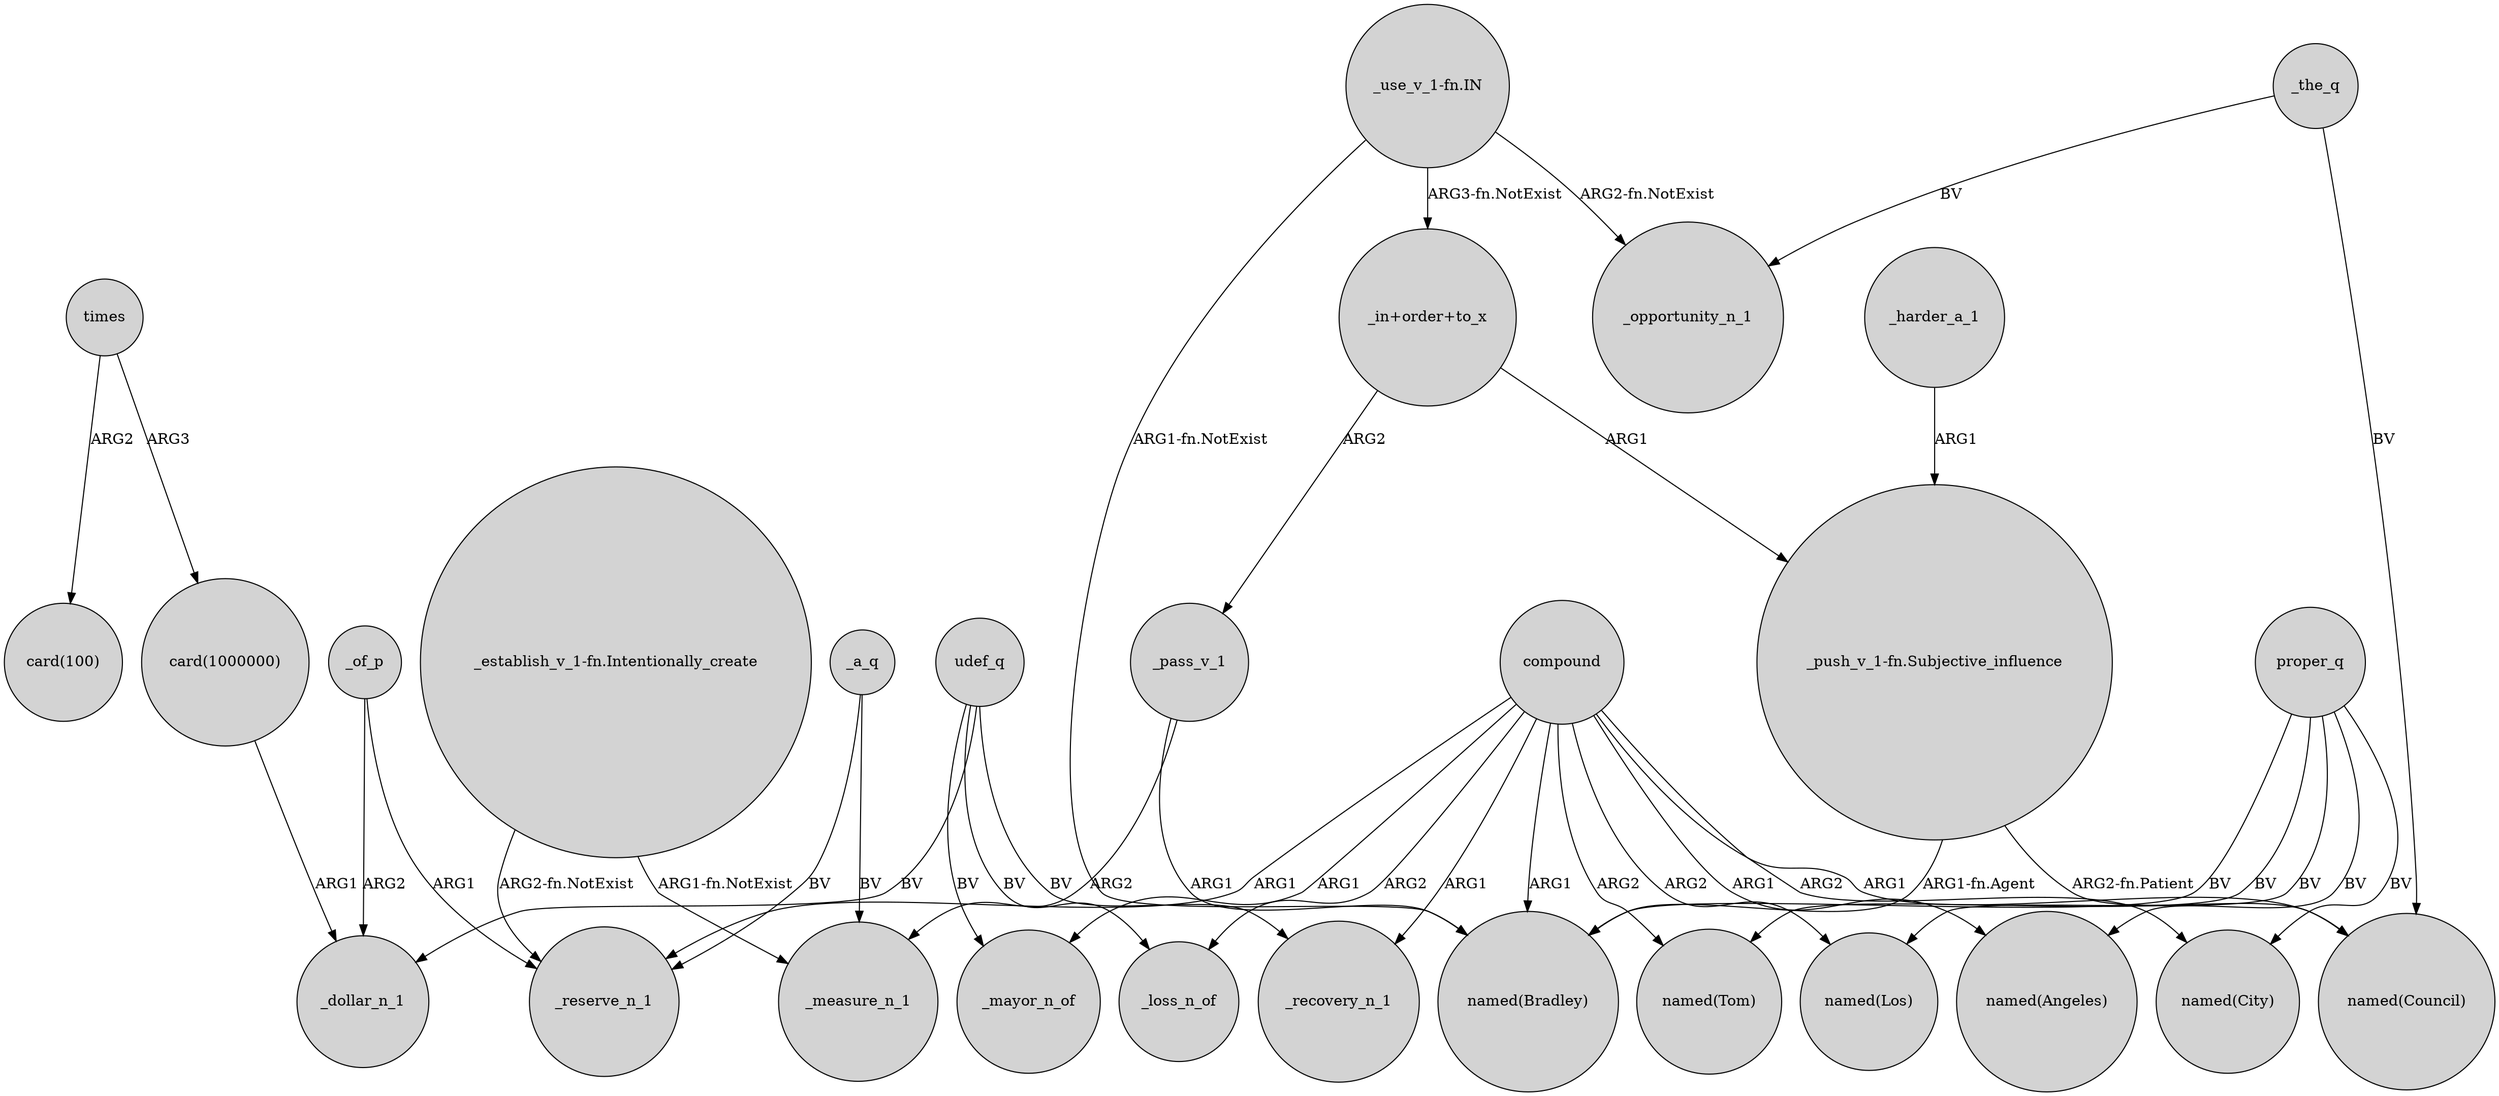 digraph {
	node [shape=circle style=filled]
	"card(1000000)" -> _dollar_n_1 [label=ARG1]
	"_push_v_1-fn.Subjective_influence" -> "named(Bradley)" [label="ARG1-fn.Agent"]
	"_push_v_1-fn.Subjective_influence" -> "named(Council)" [label="ARG2-fn.Patient"]
	_pass_v_1 -> "named(Bradley)" [label=ARG1]
	times -> "card(100)" [label=ARG2]
	_pass_v_1 -> _measure_n_1 [label=ARG2]
	compound -> _mayor_n_of [label=ARG1]
	compound -> "named(Los)" [label=ARG2]
	"_use_v_1-fn.IN" -> _opportunity_n_1 [label="ARG2-fn.NotExist"]
	"_use_v_1-fn.IN" -> "_in+order+to_x" [label="ARG3-fn.NotExist"]
	proper_q -> "named(Los)" [label=BV]
	compound -> "named(City)" [label=ARG2]
	_a_q -> _reserve_n_1 [label=BV]
	udef_q -> _mayor_n_of [label=BV]
	compound -> "named(Bradley)" [label=ARG1]
	"_use_v_1-fn.IN" -> "named(Bradley)" [label="ARG1-fn.NotExist"]
	compound -> "named(Angeles)" [label=ARG1]
	_the_q -> "named(Council)" [label=BV]
	proper_q -> "named(Bradley)" [label=BV]
	_a_q -> _measure_n_1 [label=BV]
	"_in+order+to_x" -> "_push_v_1-fn.Subjective_influence" [label=ARG1]
	compound -> _reserve_n_1 [label=ARG1]
	times -> "card(1000000)" [label=ARG3]
	_the_q -> _opportunity_n_1 [label=BV]
	proper_q -> "named(City)" [label=BV]
	"_in+order+to_x" -> _pass_v_1 [label=ARG2]
	compound -> _recovery_n_1 [label=ARG1]
	compound -> _loss_n_of [label=ARG2]
	compound -> "named(Tom)" [label=ARG2]
	"_establish_v_1-fn.Intentionally_create" -> _measure_n_1 [label="ARG1-fn.NotExist"]
	proper_q -> "named(Tom)" [label=BV]
	"_establish_v_1-fn.Intentionally_create" -> _reserve_n_1 [label="ARG2-fn.NotExist"]
	_of_p -> _reserve_n_1 [label=ARG1]
	_harder_a_1 -> "_push_v_1-fn.Subjective_influence" [label=ARG1]
	_of_p -> _dollar_n_1 [label=ARG2]
	proper_q -> "named(Angeles)" [label=BV]
	udef_q -> _recovery_n_1 [label=BV]
	compound -> "named(Council)" [label=ARG1]
	udef_q -> _loss_n_of [label=BV]
	udef_q -> _dollar_n_1 [label=BV]
}
